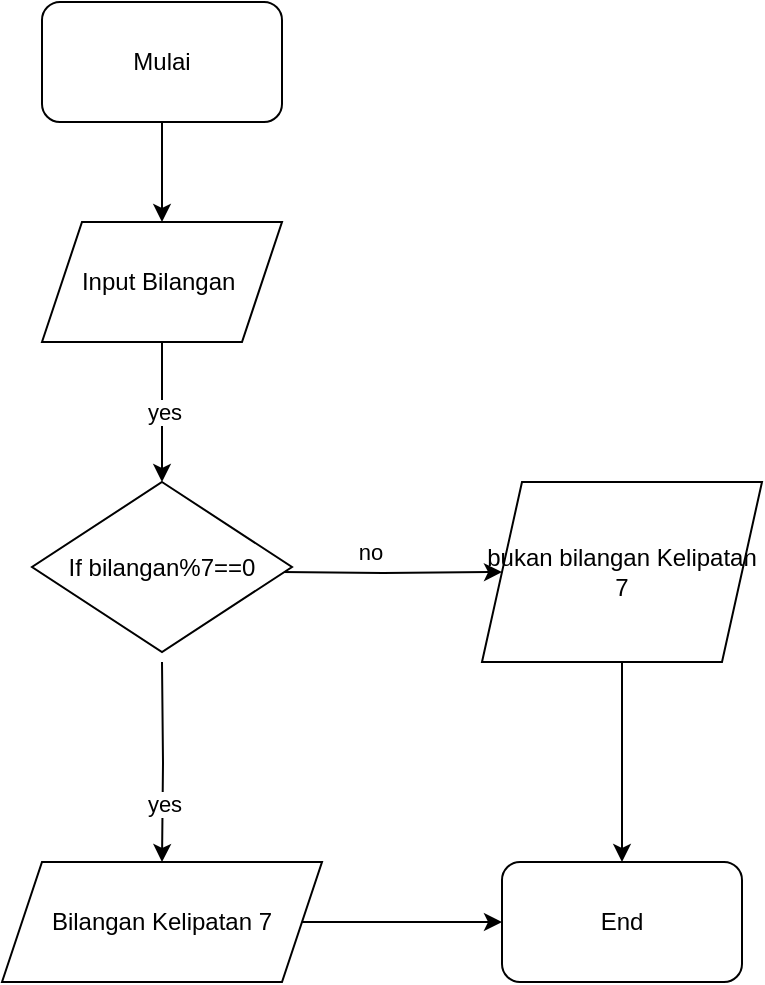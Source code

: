 <mxfile version="20.8.20" type="device"><diagram id="C5RBs43oDa-KdzZeNtuy" name="Page-1"><mxGraphModel dx="996" dy="424" grid="1" gridSize="10" guides="1" tooltips="1" connect="1" arrows="1" fold="1" page="1" pageScale="1" pageWidth="827" pageHeight="1169" math="0" shadow="0"><root><mxCell id="WIyWlLk6GJQsqaUBKTNV-0"/><mxCell id="WIyWlLk6GJQsqaUBKTNV-1" parent="WIyWlLk6GJQsqaUBKTNV-0"/><mxCell id="4CrBZ3mIzZuHM9-5I4FK-5" value="" style="edgeStyle=orthogonalEdgeStyle;rounded=0;orthogonalLoop=1;jettySize=auto;html=1;" parent="WIyWlLk6GJQsqaUBKTNV-1" source="4CrBZ3mIzZuHM9-5I4FK-0" target="4CrBZ3mIzZuHM9-5I4FK-1" edge="1"><mxGeometry relative="1" as="geometry"/></mxCell><mxCell id="4CrBZ3mIzZuHM9-5I4FK-0" value="Mulai" style="rounded=1;whiteSpace=wrap;html=1;" parent="WIyWlLk6GJQsqaUBKTNV-1" vertex="1"><mxGeometry x="160" y="50" width="120" height="60" as="geometry"/></mxCell><mxCell id="YaaDCISuSTJwjIa6-tpx-0" value="yes" style="edgeStyle=orthogonalEdgeStyle;rounded=0;orthogonalLoop=1;jettySize=auto;html=1;" parent="WIyWlLk6GJQsqaUBKTNV-1" source="4CrBZ3mIzZuHM9-5I4FK-1" edge="1"><mxGeometry relative="1" as="geometry"><mxPoint x="220" y="290" as="targetPoint"/></mxGeometry></mxCell><mxCell id="4CrBZ3mIzZuHM9-5I4FK-1" value="Input Bilangan&amp;nbsp;" style="shape=parallelogram;perimeter=parallelogramPerimeter;whiteSpace=wrap;html=1;fixedSize=1;" parent="WIyWlLk6GJQsqaUBKTNV-1" vertex="1"><mxGeometry x="160" y="160" width="120" height="60" as="geometry"/></mxCell><mxCell id="4CrBZ3mIzZuHM9-5I4FK-15" value="yes" style="edgeStyle=orthogonalEdgeStyle;rounded=0;orthogonalLoop=1;jettySize=auto;html=1;" parent="WIyWlLk6GJQsqaUBKTNV-1" target="4CrBZ3mIzZuHM9-5I4FK-14" edge="1"><mxGeometry y="20" relative="1" as="geometry"><mxPoint as="offset"/><mxPoint x="220" y="380" as="sourcePoint"/></mxGeometry></mxCell><mxCell id="4CrBZ3mIzZuHM9-5I4FK-17" value="no" style="edgeStyle=orthogonalEdgeStyle;rounded=0;orthogonalLoop=1;jettySize=auto;html=1;" parent="WIyWlLk6GJQsqaUBKTNV-1" target="4CrBZ3mIzZuHM9-5I4FK-16" edge="1"><mxGeometry x="-0.2" y="10" relative="1" as="geometry"><mxPoint as="offset"/><mxPoint x="280" y="335" as="sourcePoint"/></mxGeometry></mxCell><mxCell id="4CrBZ3mIzZuHM9-5I4FK-25" value="" style="edgeStyle=orthogonalEdgeStyle;rounded=0;orthogonalLoop=1;jettySize=auto;html=1;" parent="WIyWlLk6GJQsqaUBKTNV-1" source="4CrBZ3mIzZuHM9-5I4FK-14" target="4CrBZ3mIzZuHM9-5I4FK-23" edge="1"><mxGeometry relative="1" as="geometry"/></mxCell><mxCell id="4CrBZ3mIzZuHM9-5I4FK-14" value="Bilangan Kelipatan 7" style="shape=parallelogram;perimeter=parallelogramPerimeter;whiteSpace=wrap;html=1;fixedSize=1;" parent="WIyWlLk6GJQsqaUBKTNV-1" vertex="1"><mxGeometry x="140" y="480" width="160" height="60" as="geometry"/></mxCell><mxCell id="4CrBZ3mIzZuHM9-5I4FK-24" value="" style="edgeStyle=orthogonalEdgeStyle;rounded=0;orthogonalLoop=1;jettySize=auto;html=1;" parent="WIyWlLk6GJQsqaUBKTNV-1" source="4CrBZ3mIzZuHM9-5I4FK-16" target="4CrBZ3mIzZuHM9-5I4FK-23" edge="1"><mxGeometry relative="1" as="geometry"/></mxCell><mxCell id="4CrBZ3mIzZuHM9-5I4FK-16" value="bukan bilangan Kelipatan 7" style="shape=parallelogram;perimeter=parallelogramPerimeter;whiteSpace=wrap;html=1;fixedSize=1;rounded=0;" parent="WIyWlLk6GJQsqaUBKTNV-1" vertex="1"><mxGeometry x="380" y="290" width="140" height="90" as="geometry"/></mxCell><mxCell id="4CrBZ3mIzZuHM9-5I4FK-23" value="End" style="rounded=1;whiteSpace=wrap;html=1;" parent="WIyWlLk6GJQsqaUBKTNV-1" vertex="1"><mxGeometry x="390" y="480" width="120" height="60" as="geometry"/></mxCell><mxCell id="YaaDCISuSTJwjIa6-tpx-1" value="If bilangan%7==0" style="rhombus;whiteSpace=wrap;html=1;" parent="WIyWlLk6GJQsqaUBKTNV-1" vertex="1"><mxGeometry x="155" y="290" width="130" height="85" as="geometry"/></mxCell></root></mxGraphModel></diagram></mxfile>